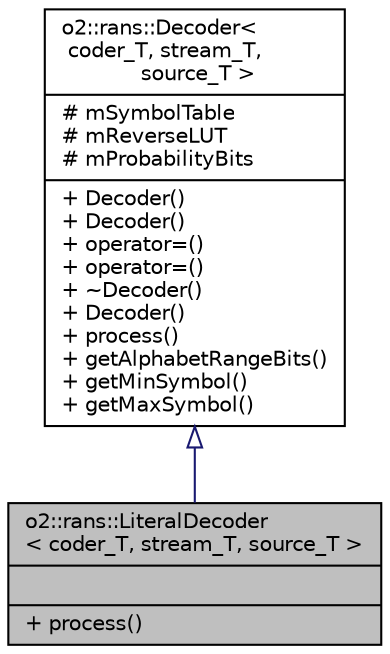 digraph "o2::rans::LiteralDecoder&lt; coder_T, stream_T, source_T &gt;"
{
 // INTERACTIVE_SVG=YES
  bgcolor="transparent";
  edge [fontname="Helvetica",fontsize="10",labelfontname="Helvetica",labelfontsize="10"];
  node [fontname="Helvetica",fontsize="10",shape=record];
  Node0 [label="{o2::rans::LiteralDecoder\l\< coder_T, stream_T, source_T \>\n||+ process()\l}",height=0.2,width=0.4,color="black", fillcolor="grey75", style="filled", fontcolor="black"];
  Node1 -> Node0 [dir="back",color="midnightblue",fontsize="10",style="solid",arrowtail="onormal",fontname="Helvetica"];
  Node1 [label="{o2::rans::Decoder\<\l coder_T, stream_T,\l source_T \>\n|# mSymbolTable\l# mReverseLUT\l# mProbabilityBits\l|+ Decoder()\l+ Decoder()\l+ operator=()\l+ operator=()\l+ ~Decoder()\l+ Decoder()\l+ process()\l+ getAlphabetRangeBits()\l+ getMinSymbol()\l+ getMaxSymbol()\l}",height=0.2,width=0.4,color="black",URL="$d0/d91/classo2_1_1rans_1_1Decoder.html"];
}

